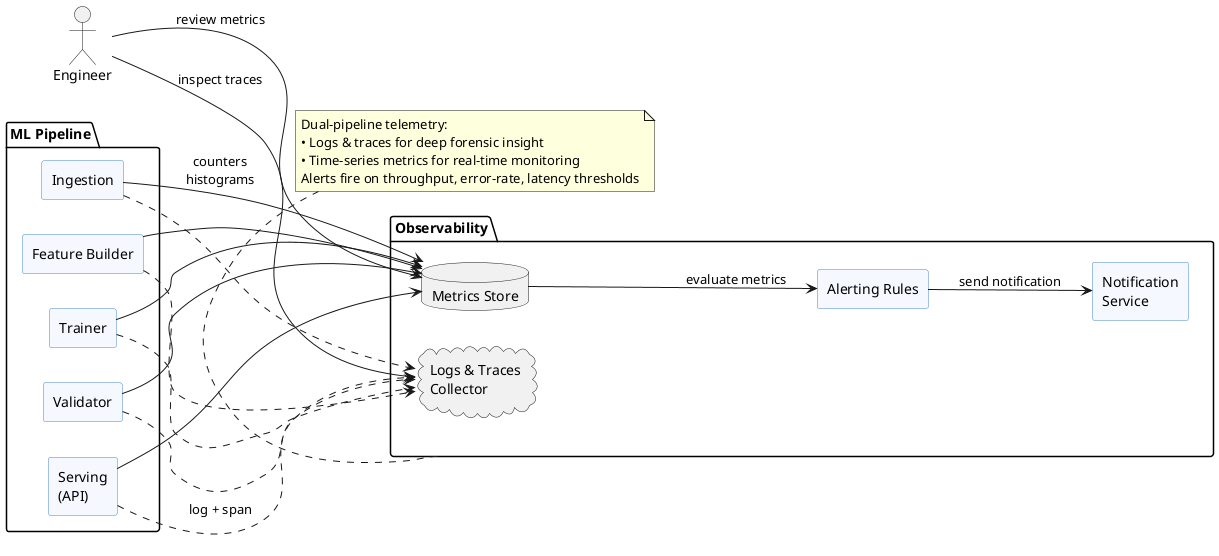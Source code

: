 @startuml
' Observability integration in ML pipeline
skinparam shadowing false
skinparam rectangleBackgroundColor #F5F8FF
skinparam rectangleBorderColor #4A89C7

' Global horizontal layout for pipeline
left to right direction

actor Engineer

package "ML Pipeline" {
  rectangle "Ingestion"        as ING
  rectangle "Feature Builder"  as FE
  rectangle "Trainer"          as TR
  rectangle "Validator"        as VAL
  rectangle "Serving\n(API)"   as SERV
}

' Temporarily switch to vertical layout for Observability
top to bottom direction

package "Observability" as OBS {
  cloud    "Logs & Traces\nCollector"  as LOGS
  database "Metrics Store"            as MET
  rectangle "Alerting Rules"          as ALERT
  rectangle "Notification\nService"   as NOTIF
}

note right of OBS
Dual-pipeline telemetry:
• Logs & traces for deep forensic insight  
• Time-series metrics for real-time monitoring  
Alerts fire on throughput, error-rate, latency thresholds
end note

' Switch back to horizontal for the flows
left to right direction

'–– Telemetry streams ––'
ING  -[dashed]-> LOGS 
FE   -[dashed]-> LOGS
TR   -[dashed]-> LOGS
VAL  -[dashed]-> LOGS
SERV -[dashed]-> LOGS: log + span

ING  --> MET : counters\nhistograms
FE   --> MET
TR   --> MET
VAL  --> MET
SERV --> MET

'–– Alerting pipeline ––'
MET   --> ALERT : evaluate metrics
ALERT --> NOTIF : send notification

'–– Incident response ––'
Engineer --> LOGS : inspect traces
Engineer --> MET  : review metrics
@enduml
